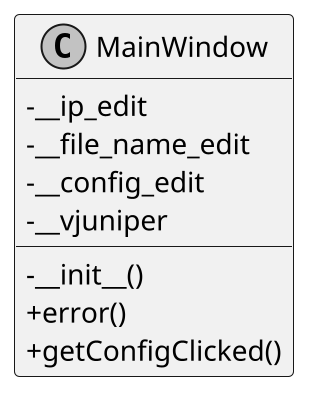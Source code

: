 @startuml
skinparam monochrome true
skinparam classAttributeIconSize 0
scale 2
class MainWindow{
    -__ip_edit
    -__file_name_edit
    -__config_edit
    -__vjuniper
    -__init__()
    +error()
    +getConfigClicked()
}
@enduml